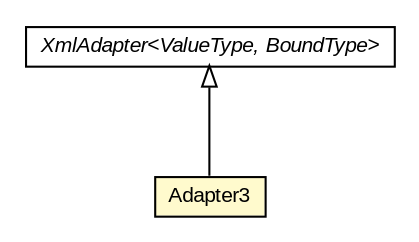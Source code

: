#!/usr/local/bin/dot
#
# Class diagram 
# Generated by UMLGraph version R5_6-24-gf6e263 (http://www.umlgraph.org/)
#

digraph G {
	edge [fontname="arial",fontsize=10,labelfontname="arial",labelfontsize=10];
	node [fontname="arial",fontsize=10,shape=plaintext];
	nodesep=0.25;
	ranksep=0.5;
	// eu.europa.esig.dss.jaxb.detailedreport.Adapter3
	c157336 [label=<<table title="eu.europa.esig.dss.jaxb.detailedreport.Adapter3" border="0" cellborder="1" cellspacing="0" cellpadding="2" port="p" bgcolor="lemonChiffon" href="./Adapter3.html">
		<tr><td><table border="0" cellspacing="0" cellpadding="1">
<tr><td align="center" balign="center"> Adapter3 </td></tr>
		</table></td></tr>
		</table>>, URL="./Adapter3.html", fontname="arial", fontcolor="black", fontsize=10.0];
	//eu.europa.esig.dss.jaxb.detailedreport.Adapter3 extends javax.xml.bind.annotation.adapters.XmlAdapter<java.lang.String, eu.europa.esig.dss.validation.policy.rules.SubIndication>
	c157906:p -> c157336:p [dir=back,arrowtail=empty];
	// javax.xml.bind.annotation.adapters.XmlAdapter<ValueType, BoundType>
	c157906 [label=<<table title="javax.xml.bind.annotation.adapters.XmlAdapter" border="0" cellborder="1" cellspacing="0" cellpadding="2" port="p" href="http://java.sun.com/j2se/1.4.2/docs/api/javax/xml/bind/annotation/adapters/XmlAdapter.html">
		<tr><td><table border="0" cellspacing="0" cellpadding="1">
<tr><td align="center" balign="center"><font face="arial italic"> XmlAdapter&lt;ValueType, BoundType&gt; </font></td></tr>
		</table></td></tr>
		</table>>, URL="http://java.sun.com/j2se/1.4.2/docs/api/javax/xml/bind/annotation/adapters/XmlAdapter.html", fontname="arial", fontcolor="black", fontsize=10.0];
}

